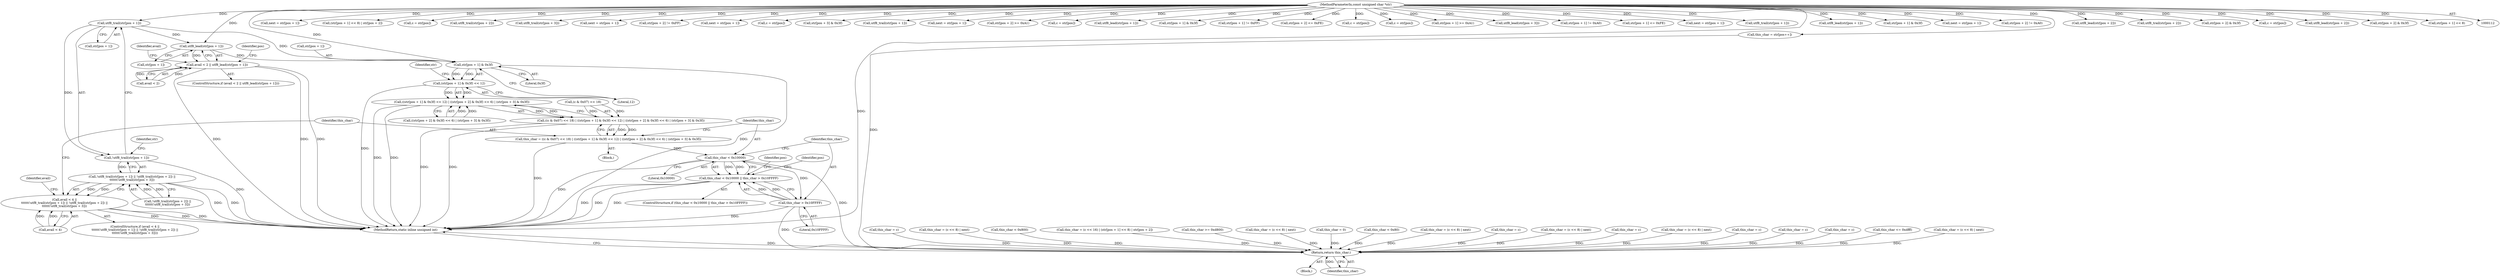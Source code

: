 digraph "0_php-src_0da8b8b801f9276359262f1ef8274c7812d3dfda?w=1_3@pointer" {
"1000368" [label="(Call,utf8_trail(str[pos + 1]))"];
"1000114" [label="(MethodParameterIn,const unsigned char *str)"];
"1000367" [label="(Call,!utf8_trail(str[pos + 1]))"];
"1000366" [label="(Call,!utf8_trail(str[pos + 1]) || !utf8_trail(str[pos + 2]) ||\n\t\t\t\t\t\t!utf8_trail(str[pos + 3]))"];
"1000362" [label="(Call,avail < 4 ||\n\t\t\t\t\t\t!utf8_trail(str[pos + 1]) || !utf8_trail(str[pos + 2]) ||\n\t\t\t\t\t\t!utf8_trail(str[pos + 3]))"];
"1000395" [label="(Call,utf8_lead(str[pos + 1]))"];
"1000391" [label="(Call,avail < 2 || utf8_lead(str[pos + 1]))"];
"1000448" [label="(Call,str[pos + 1] & 0x3f)"];
"1000447" [label="(Call,(str[pos + 1] & 0x3f) << 12)"];
"1000446" [label="(Call,((str[pos + 1] & 0x3f) << 12) | ((str[pos + 2] & 0x3f) << 6) | (str[pos + 3] & 0x3f))"];
"1000440" [label="(Call,((c & 0x07) << 18) | ((str[pos + 1] & 0x3f) << 12) | ((str[pos + 2] & 0x3f) << 6) | (str[pos + 3] & 0x3f))"];
"1000438" [label="(Call,this_char = ((c & 0x07) << 18) | ((str[pos + 1] & 0x3f) << 12) | ((str[pos + 2] & 0x3f) << 6) | (str[pos + 3] & 0x3f))"];
"1000475" [label="(Call,this_char < 0x10000)"];
"1000474" [label="(Call,this_char < 0x10000 || this_char > 0x10FFFF)"];
"1000478" [label="(Call,this_char > 0x10FFFF)"];
"1001107" [label="(Return,return this_char;)"];
"1000561" [label="(Call,this_char = c)"];
"1000868" [label="(Call,this_char = (c << 8) | next)"];
"1000326" [label="(Call,this_char < 0x800)"];
"1000391" [label="(Call,avail < 2 || utf8_lead(str[pos + 1]))"];
"1000681" [label="(Call,next = str[pos + 1])"];
"1000477" [label="(Literal,0x10000)"];
"1001057" [label="(Call,(str[pos + 1] << 8) | str[pos + 2])"];
"1000114" [label="(MethodParameterIn,const unsigned char *str)"];
"1000402" [label="(Identifier,pos)"];
"1000449" [label="(Call,str[pos + 1])"];
"1000475" [label="(Call,this_char < 0x10000)"];
"1000362" [label="(Call,avail < 4 ||\n\t\t\t\t\t\t!utf8_trail(str[pos + 1]) || !utf8_trail(str[pos + 2]) ||\n\t\t\t\t\t\t!utf8_trail(str[pos + 3]))"];
"1000363" [label="(Call,avail < 4)"];
"1000829" [label="(Call,c = str[pos])"];
"1000376" [label="(Call,utf8_trail(str[pos + 2]))"];
"1000383" [label="(Call,utf8_trail(str[pos + 3]))"];
"1000852" [label="(Call,next = str[pos + 1])"];
"1001051" [label="(Call,this_char = (c << 16) | (str[pos + 1] << 8) | str[pos + 2])"];
"1001035" [label="(Call,str[pos + 2] != 0xFF)"];
"1000594" [label="(Call,next = str[pos + 1])"];
"1000336" [label="(Call,this_char >= 0xd800)"];
"1001107" [label="(Return,return this_char;)"];
"1000923" [label="(Call,this_char = (c << 8) | next)"];
"1000658" [label="(Call,c = str[pos])"];
"1000361" [label="(ControlStructure,if (avail < 4 ||\n\t\t\t\t\t\t!utf8_trail(str[pos + 1]) || !utf8_trail(str[pos + 2]) ||\n\t\t\t\t\t\t!utf8_trail(str[pos + 3])))"];
"1000466" [label="(Call,str[pos + 3] & 0x3f)"];
"1000479" [label="(Identifier,this_char)"];
"1000125" [label="(Call,this_char = 0)"];
"1000455" [label="(Literal,12)"];
"1000454" [label="(Literal,0x3f)"];
"1000478" [label="(Call,this_char > 0x10FFFF)"];
"1000354" [label="(Block,)"];
"1000253" [label="(Call,utf8_trail(str[pos + 1]))"];
"1000118" [label="(Block,)"];
"1000766" [label="(Call,next = str[pos + 1])"];
"1000983" [label="(Call,str[pos + 2] >= 0xA1)"];
"1001108" [label="(Identifier,this_char)"];
"1000483" [label="(Identifier,pos)"];
"1000150" [label="(Call,c = str[pos])"];
"1000200" [label="(Call,utf8_lead(str[pos + 1]))"];
"1000216" [label="(Call,str[pos + 1] & 0x3f)"];
"1000366" [label="(Call,!utf8_trail(str[pos + 1]) || !utf8_trail(str[pos + 2]) ||\n\t\t\t\t\t\t!utf8_trail(str[pos + 3]))"];
"1000224" [label="(Call,this_char < 0x80)"];
"1001011" [label="(Call,str[pos + 1] != 0xFF)"];
"1000618" [label="(Call,this_char = (c << 8) | next)"];
"1000990" [label="(Call,str[pos + 2] <= 0xFE)"];
"1000393" [label="(Identifier,avail)"];
"1000160" [label="(Call,this_char = c)"];
"1000474" [label="(Call,this_char < 0x10000 || this_char > 0x10FFFF)"];
"1000438" [label="(Call,this_char = ((c & 0x07) << 18) | ((str[pos + 1] & 0x3f) << 12) | ((str[pos + 2] & 0x3f) << 6) | (str[pos + 3] & 0x3f))"];
"1000448" [label="(Call,str[pos + 1] & 0x3f)"];
"1000446" [label="(Call,((str[pos + 1] & 0x3f) << 12) | ((str[pos + 2] & 0x3f) << 6) | (str[pos + 3] & 0x3f))"];
"1000497" [label="(Call,c = str[pos])"];
"1000571" [label="(Call,c = str[pos])"];
"1000967" [label="(Call,str[pos + 1] >= 0xA1)"];
"1000439" [label="(Identifier,this_char)"];
"1000395" [label="(Call,utf8_lead(str[pos + 1]))"];
"1000368" [label="(Call,utf8_trail(str[pos + 1]))"];
"1000777" [label="(Call,this_char = (c << 8) | next)"];
"1000486" [label="(Identifier,pos)"];
"1000392" [label="(Call,avail < 2)"];
"1000814" [label="(Call,this_char = c)"];
"1000425" [label="(Call,utf8_lead(str[pos + 3]))"];
"1001004" [label="(Call,str[pos + 1] != 0xA0)"];
"1000692" [label="(Call,this_char = (c << 8) | next)"];
"1000974" [label="(Call,str[pos + 1] <= 0xFE)"];
"1000396" [label="(Call,str[pos + 1])"];
"1000520" [label="(Call,next = str[pos + 1])"];
"1000190" [label="(Call,utf8_trail(str[pos + 1]))"];
"1000408" [label="(Identifier,avail)"];
"1001109" [label="(MethodReturn,static inline unsigned int)"];
"1000272" [label="(Call,utf8_lead(str[pos + 1]))"];
"1000310" [label="(Call,str[pos + 1] & 0x3f)"];
"1000907" [label="(Call,next = str[pos + 1])"];
"1000720" [label="(Call,this_char = c)"];
"1001083" [label="(Call,this_char = c)"];
"1000460" [label="(Identifier,str)"];
"1001028" [label="(Call,str[pos + 2] != 0xA0)"];
"1001096" [label="(Call,this_char = str[pos++])"];
"1000456" [label="(Call,((str[pos + 2] & 0x3f) << 6) | (str[pos + 3] & 0x3f))"];
"1000648" [label="(Call,this_char = c)"];
"1000476" [label="(Identifier,this_char)"];
"1000410" [label="(Call,utf8_lead(str[pos + 2]))"];
"1000447" [label="(Call,(str[pos + 1] & 0x3f) << 12)"];
"1000369" [label="(Call,str[pos + 1])"];
"1000440" [label="(Call,((c & 0x07) << 18) | ((str[pos + 1] & 0x3f) << 12) | ((str[pos + 2] & 0x3f) << 6) | (str[pos + 3] & 0x3f))"];
"1000480" [label="(Literal,0x10FFFF)"];
"1000260" [label="(Call,utf8_trail(str[pos + 2]))"];
"1000318" [label="(Call,str[pos + 2] & 0x3f)"];
"1000441" [label="(Call,(c & 0x07) << 18)"];
"1000735" [label="(Call,c = str[pos])"];
"1000390" [label="(ControlStructure,if (avail < 2 || utf8_lead(str[pos + 1])))"];
"1000367" [label="(Call,!utf8_trail(str[pos + 1]))"];
"1000287" [label="(Call,utf8_lead(str[pos + 2]))"];
"1000339" [label="(Call,this_char <= 0xdfff)"];
"1000544" [label="(Call,this_char = (c << 8) | next)"];
"1000378" [label="(Identifier,str)"];
"1000458" [label="(Call,str[pos + 2] & 0x3f)"];
"1001058" [label="(Call,str[pos + 1] << 8)"];
"1000473" [label="(ControlStructure,if (this_char < 0x10000 || this_char > 0x10FFFF))"];
"1000374" [label="(Call,!utf8_trail(str[pos + 2]) ||\n\t\t\t\t\t\t!utf8_trail(str[pos + 3]))"];
"1000368" -> "1000367"  [label="AST: "];
"1000368" -> "1000369"  [label="CFG: "];
"1000369" -> "1000368"  [label="AST: "];
"1000367" -> "1000368"  [label="CFG: "];
"1000368" -> "1000367"  [label="DDG: "];
"1000114" -> "1000368"  [label="DDG: "];
"1000368" -> "1000395"  [label="DDG: "];
"1000368" -> "1000448"  [label="DDG: "];
"1000114" -> "1000112"  [label="AST: "];
"1000114" -> "1001109"  [label="DDG: "];
"1000114" -> "1000150"  [label="DDG: "];
"1000114" -> "1000190"  [label="DDG: "];
"1000114" -> "1000200"  [label="DDG: "];
"1000114" -> "1000216"  [label="DDG: "];
"1000114" -> "1000253"  [label="DDG: "];
"1000114" -> "1000260"  [label="DDG: "];
"1000114" -> "1000272"  [label="DDG: "];
"1000114" -> "1000287"  [label="DDG: "];
"1000114" -> "1000310"  [label="DDG: "];
"1000114" -> "1000318"  [label="DDG: "];
"1000114" -> "1000376"  [label="DDG: "];
"1000114" -> "1000383"  [label="DDG: "];
"1000114" -> "1000395"  [label="DDG: "];
"1000114" -> "1000410"  [label="DDG: "];
"1000114" -> "1000425"  [label="DDG: "];
"1000114" -> "1000448"  [label="DDG: "];
"1000114" -> "1000458"  [label="DDG: "];
"1000114" -> "1000466"  [label="DDG: "];
"1000114" -> "1000497"  [label="DDG: "];
"1000114" -> "1000520"  [label="DDG: "];
"1000114" -> "1000571"  [label="DDG: "];
"1000114" -> "1000594"  [label="DDG: "];
"1000114" -> "1000658"  [label="DDG: "];
"1000114" -> "1000681"  [label="DDG: "];
"1000114" -> "1000735"  [label="DDG: "];
"1000114" -> "1000766"  [label="DDG: "];
"1000114" -> "1000829"  [label="DDG: "];
"1000114" -> "1000852"  [label="DDG: "];
"1000114" -> "1000907"  [label="DDG: "];
"1000114" -> "1000967"  [label="DDG: "];
"1000114" -> "1000974"  [label="DDG: "];
"1000114" -> "1000983"  [label="DDG: "];
"1000114" -> "1000990"  [label="DDG: "];
"1000114" -> "1001004"  [label="DDG: "];
"1000114" -> "1001011"  [label="DDG: "];
"1000114" -> "1001028"  [label="DDG: "];
"1000114" -> "1001035"  [label="DDG: "];
"1000114" -> "1001058"  [label="DDG: "];
"1000114" -> "1001057"  [label="DDG: "];
"1000114" -> "1001096"  [label="DDG: "];
"1000367" -> "1000366"  [label="AST: "];
"1000378" -> "1000367"  [label="CFG: "];
"1000366" -> "1000367"  [label="CFG: "];
"1000367" -> "1001109"  [label="DDG: "];
"1000367" -> "1000366"  [label="DDG: "];
"1000366" -> "1000362"  [label="AST: "];
"1000366" -> "1000374"  [label="CFG: "];
"1000374" -> "1000366"  [label="AST: "];
"1000362" -> "1000366"  [label="CFG: "];
"1000366" -> "1001109"  [label="DDG: "];
"1000366" -> "1001109"  [label="DDG: "];
"1000366" -> "1000362"  [label="DDG: "];
"1000366" -> "1000362"  [label="DDG: "];
"1000374" -> "1000366"  [label="DDG: "];
"1000374" -> "1000366"  [label="DDG: "];
"1000362" -> "1000361"  [label="AST: "];
"1000362" -> "1000363"  [label="CFG: "];
"1000363" -> "1000362"  [label="AST: "];
"1000393" -> "1000362"  [label="CFG: "];
"1000439" -> "1000362"  [label="CFG: "];
"1000362" -> "1001109"  [label="DDG: "];
"1000362" -> "1001109"  [label="DDG: "];
"1000362" -> "1001109"  [label="DDG: "];
"1000363" -> "1000362"  [label="DDG: "];
"1000363" -> "1000362"  [label="DDG: "];
"1000395" -> "1000391"  [label="AST: "];
"1000395" -> "1000396"  [label="CFG: "];
"1000396" -> "1000395"  [label="AST: "];
"1000391" -> "1000395"  [label="CFG: "];
"1000395" -> "1000391"  [label="DDG: "];
"1000395" -> "1000448"  [label="DDG: "];
"1000391" -> "1000390"  [label="AST: "];
"1000391" -> "1000392"  [label="CFG: "];
"1000392" -> "1000391"  [label="AST: "];
"1000402" -> "1000391"  [label="CFG: "];
"1000408" -> "1000391"  [label="CFG: "];
"1000391" -> "1001109"  [label="DDG: "];
"1000391" -> "1001109"  [label="DDG: "];
"1000391" -> "1001109"  [label="DDG: "];
"1000392" -> "1000391"  [label="DDG: "];
"1000392" -> "1000391"  [label="DDG: "];
"1000448" -> "1000447"  [label="AST: "];
"1000448" -> "1000454"  [label="CFG: "];
"1000449" -> "1000448"  [label="AST: "];
"1000454" -> "1000448"  [label="AST: "];
"1000455" -> "1000448"  [label="CFG: "];
"1000448" -> "1001109"  [label="DDG: "];
"1000448" -> "1000447"  [label="DDG: "];
"1000448" -> "1000447"  [label="DDG: "];
"1000447" -> "1000446"  [label="AST: "];
"1000447" -> "1000455"  [label="CFG: "];
"1000455" -> "1000447"  [label="AST: "];
"1000460" -> "1000447"  [label="CFG: "];
"1000447" -> "1001109"  [label="DDG: "];
"1000447" -> "1000446"  [label="DDG: "];
"1000447" -> "1000446"  [label="DDG: "];
"1000446" -> "1000440"  [label="AST: "];
"1000446" -> "1000456"  [label="CFG: "];
"1000456" -> "1000446"  [label="AST: "];
"1000440" -> "1000446"  [label="CFG: "];
"1000446" -> "1001109"  [label="DDG: "];
"1000446" -> "1001109"  [label="DDG: "];
"1000446" -> "1000440"  [label="DDG: "];
"1000446" -> "1000440"  [label="DDG: "];
"1000456" -> "1000446"  [label="DDG: "];
"1000456" -> "1000446"  [label="DDG: "];
"1000440" -> "1000438"  [label="AST: "];
"1000441" -> "1000440"  [label="AST: "];
"1000438" -> "1000440"  [label="CFG: "];
"1000440" -> "1001109"  [label="DDG: "];
"1000440" -> "1001109"  [label="DDG: "];
"1000440" -> "1000438"  [label="DDG: "];
"1000440" -> "1000438"  [label="DDG: "];
"1000441" -> "1000440"  [label="DDG: "];
"1000441" -> "1000440"  [label="DDG: "];
"1000438" -> "1000354"  [label="AST: "];
"1000439" -> "1000438"  [label="AST: "];
"1000476" -> "1000438"  [label="CFG: "];
"1000438" -> "1001109"  [label="DDG: "];
"1000438" -> "1000475"  [label="DDG: "];
"1000475" -> "1000474"  [label="AST: "];
"1000475" -> "1000477"  [label="CFG: "];
"1000476" -> "1000475"  [label="AST: "];
"1000477" -> "1000475"  [label="AST: "];
"1000479" -> "1000475"  [label="CFG: "];
"1000474" -> "1000475"  [label="CFG: "];
"1000475" -> "1001109"  [label="DDG: "];
"1000475" -> "1000474"  [label="DDG: "];
"1000475" -> "1000474"  [label="DDG: "];
"1000475" -> "1000478"  [label="DDG: "];
"1000475" -> "1001107"  [label="DDG: "];
"1000474" -> "1000473"  [label="AST: "];
"1000474" -> "1000478"  [label="CFG: "];
"1000478" -> "1000474"  [label="AST: "];
"1000483" -> "1000474"  [label="CFG: "];
"1000486" -> "1000474"  [label="CFG: "];
"1000474" -> "1001109"  [label="DDG: "];
"1000474" -> "1001109"  [label="DDG: "];
"1000474" -> "1001109"  [label="DDG: "];
"1000478" -> "1000474"  [label="DDG: "];
"1000478" -> "1000474"  [label="DDG: "];
"1000478" -> "1000480"  [label="CFG: "];
"1000479" -> "1000478"  [label="AST: "];
"1000480" -> "1000478"  [label="AST: "];
"1000478" -> "1001109"  [label="DDG: "];
"1000478" -> "1001107"  [label="DDG: "];
"1001107" -> "1000118"  [label="AST: "];
"1001107" -> "1001108"  [label="CFG: "];
"1001108" -> "1001107"  [label="AST: "];
"1001109" -> "1001107"  [label="CFG: "];
"1001107" -> "1001109"  [label="DDG: "];
"1001108" -> "1001107"  [label="DDG: "];
"1000561" -> "1001107"  [label="DDG: "];
"1000814" -> "1001107"  [label="DDG: "];
"1001083" -> "1001107"  [label="DDG: "];
"1000648" -> "1001107"  [label="DDG: "];
"1000777" -> "1001107"  [label="DDG: "];
"1000326" -> "1001107"  [label="DDG: "];
"1000868" -> "1001107"  [label="DDG: "];
"1000125" -> "1001107"  [label="DDG: "];
"1000692" -> "1001107"  [label="DDG: "];
"1000224" -> "1001107"  [label="DDG: "];
"1001096" -> "1001107"  [label="DDG: "];
"1000720" -> "1001107"  [label="DDG: "];
"1000339" -> "1001107"  [label="DDG: "];
"1000544" -> "1001107"  [label="DDG: "];
"1000618" -> "1001107"  [label="DDG: "];
"1000336" -> "1001107"  [label="DDG: "];
"1001051" -> "1001107"  [label="DDG: "];
"1000923" -> "1001107"  [label="DDG: "];
"1000160" -> "1001107"  [label="DDG: "];
}
